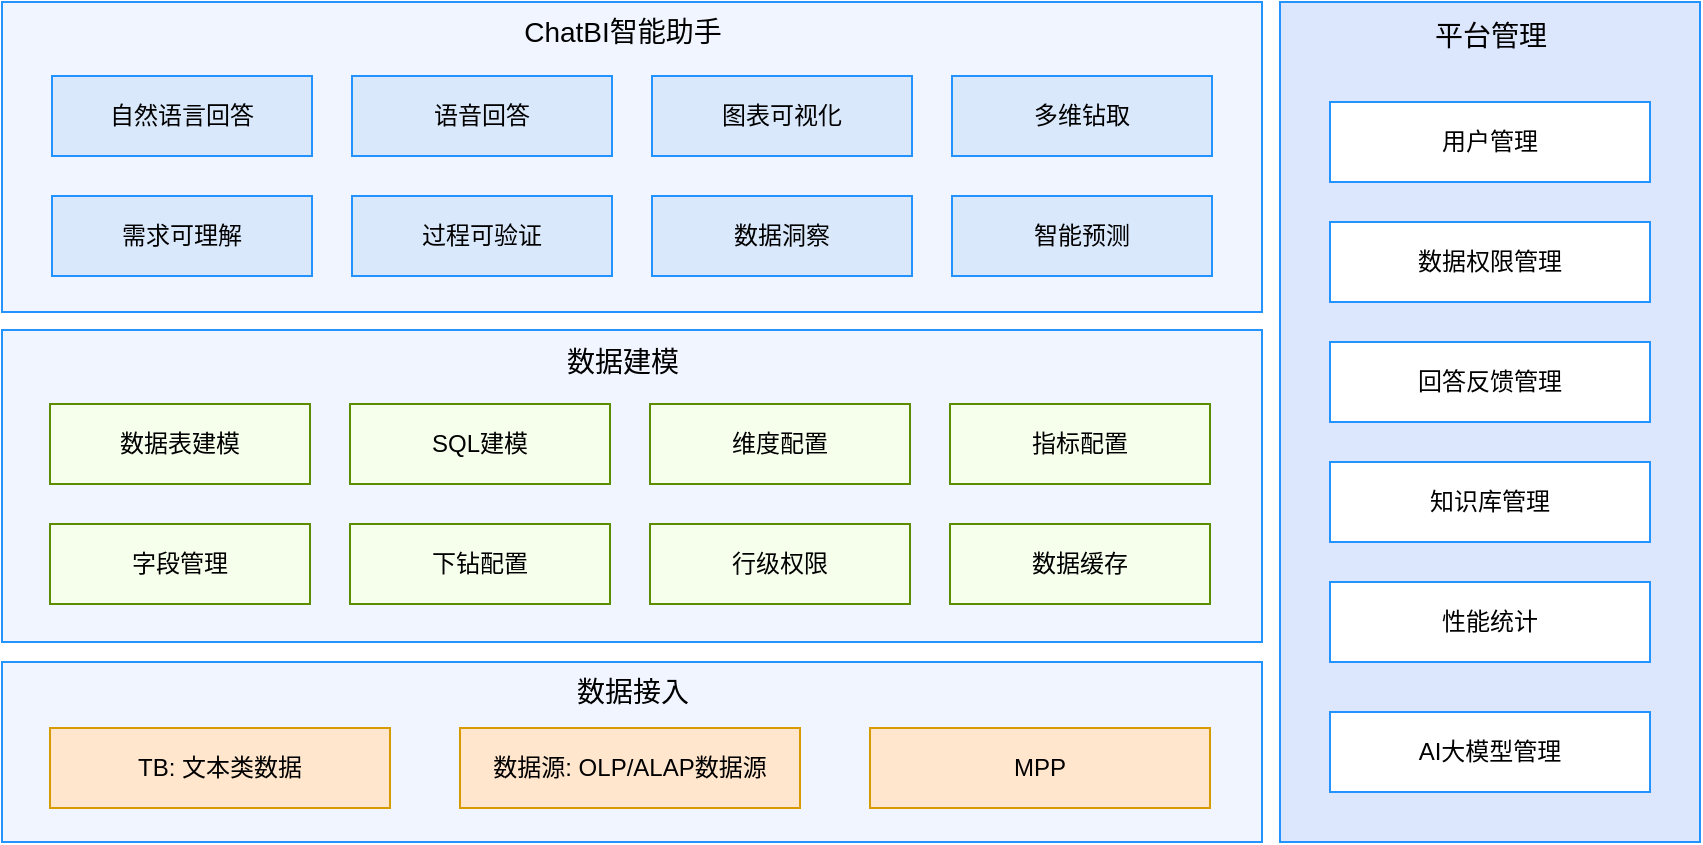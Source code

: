 <mxfile version="26.2.12">
  <diagram name="第 1 页" id="yZY1nADad3AMOkpzknWF">
    <mxGraphModel dx="1012" dy="658" grid="1" gridSize="10" guides="1" tooltips="1" connect="1" arrows="1" fold="1" page="1" pageScale="1" pageWidth="827" pageHeight="1169" math="0" shadow="0">
      <root>
        <mxCell id="0" />
        <mxCell id="1" parent="0" />
        <mxCell id="cma57xoHZA7xU0ZlO4mN-1" value="" style="rounded=0;whiteSpace=wrap;html=1;fillColor=light-dark(#f0f5ff, #496DC6);strokeColor=light-dark(#2493FF,#2493FF);strokeWidth=1;" parent="1" vertex="1">
          <mxGeometry x="50" y="90" width="630" height="155" as="geometry" />
        </mxCell>
        <mxCell id="cma57xoHZA7xU0ZlO4mN-2" value="ChatBI智能助手" style="text;html=1;align=center;verticalAlign=middle;resizable=0;points=[];autosize=1;strokeColor=none;fillColor=none;fontColor=light-dark(#000000, #181414);textShadow=0;labelBackgroundColor=none;fontSize=14;fontStyle=0" parent="1" vertex="1">
          <mxGeometry x="300" y="90" width="120" height="30" as="geometry" />
        </mxCell>
        <mxCell id="cma57xoHZA7xU0ZlO4mN-3" value="自然语言回答" style="rounded=0;whiteSpace=wrap;html=1;strokeColor=light-dark(#2493ff, #5c79a3);fillColor=#dae8fc;" parent="1" vertex="1">
          <mxGeometry x="75" y="127" width="130" height="40" as="geometry" />
        </mxCell>
        <mxCell id="cma57xoHZA7xU0ZlO4mN-4" value="需求可理解" style="rounded=0;whiteSpace=wrap;html=1;glass=0;strokeColor=light-dark(#2493ff, #5c79a3);fillColor=#dae8fc;" parent="1" vertex="1">
          <mxGeometry x="75" y="187" width="130" height="40" as="geometry" />
        </mxCell>
        <mxCell id="cma57xoHZA7xU0ZlO4mN-5" value="语音回答" style="rounded=0;whiteSpace=wrap;html=1;strokeColor=light-dark(#2493ff, #5c79a3);fillColor=#dae8fc;" parent="1" vertex="1">
          <mxGeometry x="225" y="127" width="130" height="40" as="geometry" />
        </mxCell>
        <mxCell id="cma57xoHZA7xU0ZlO4mN-6" value="多维钻取" style="rounded=0;whiteSpace=wrap;html=1;strokeColor=light-dark(#2493ff, #5c79a3);fillColor=#dae8fc;" parent="1" vertex="1">
          <mxGeometry x="525" y="127" width="130" height="40" as="geometry" />
        </mxCell>
        <mxCell id="cma57xoHZA7xU0ZlO4mN-7" value="图表可视化" style="rounded=0;whiteSpace=wrap;html=1;strokeColor=light-dark(#2493ff, #5c79a3);fillColor=#dae8fc;" parent="1" vertex="1">
          <mxGeometry x="375" y="127" width="130" height="40" as="geometry" />
        </mxCell>
        <mxCell id="cma57xoHZA7xU0ZlO4mN-8" value="过程可验证" style="rounded=0;whiteSpace=wrap;html=1;strokeColor=light-dark(#2493ff, #5c79a3);fillColor=#dae8fc;" parent="1" vertex="1">
          <mxGeometry x="225" y="187" width="130" height="40" as="geometry" />
        </mxCell>
        <mxCell id="cma57xoHZA7xU0ZlO4mN-10" value="智能预测" style="rounded=0;whiteSpace=wrap;html=1;strokeColor=light-dark(#2493ff, #5c79a3);fillColor=#dae8fc;" parent="1" vertex="1">
          <mxGeometry x="525" y="187" width="130" height="40" as="geometry" />
        </mxCell>
        <mxCell id="cma57xoHZA7xU0ZlO4mN-11" value="数据洞察" style="rounded=0;whiteSpace=wrap;html=1;strokeColor=light-dark(#2493ff, #5c79a3);fillColor=#dae8fc;" parent="1" vertex="1">
          <mxGeometry x="375" y="187" width="130" height="40" as="geometry" />
        </mxCell>
        <mxCell id="cma57xoHZA7xU0ZlO4mN-13" value="" style="rounded=0;whiteSpace=wrap;html=1;fillColor=light-dark(#f0f5ff, #496dc6);strokeColor=light-dark(#2493FF,#2493FF);strokeWidth=1;gradientColor=none;" parent="1" vertex="1">
          <mxGeometry x="50" y="254" width="630" height="156" as="geometry" />
        </mxCell>
        <mxCell id="cma57xoHZA7xU0ZlO4mN-14" value="数据表建模" style="rounded=0;whiteSpace=wrap;html=1;strokeColor=light-dark(#5b8c01, #ededed);fillColor=light-dark(#F6FFEC,#EDEDED);" parent="1" vertex="1">
          <mxGeometry x="74" y="291" width="130" height="40" as="geometry" />
        </mxCell>
        <mxCell id="cma57xoHZA7xU0ZlO4mN-15" value="数据建模" style="text;html=1;align=center;verticalAlign=middle;resizable=0;points=[];autosize=1;strokeColor=none;fillColor=none;fontSize=14;fontStyle=0;fontColor=#000000;rounded=0;" parent="1" vertex="1">
          <mxGeometry x="320" y="255" width="80" height="30" as="geometry" />
        </mxCell>
        <mxCell id="cma57xoHZA7xU0ZlO4mN-16" value="字段管理" style="rounded=0;whiteSpace=wrap;html=1;strokeColor=light-dark(#5b8c01, #ededed);fillColor=light-dark(#F6FFEC,#EDEDED);" parent="1" vertex="1">
          <mxGeometry x="74" y="351" width="130" height="40" as="geometry" />
        </mxCell>
        <mxCell id="cma57xoHZA7xU0ZlO4mN-17" value="指标配置" style="rounded=0;whiteSpace=wrap;html=1;strokeColor=light-dark(#5b8c01, #ededed);fillColor=light-dark(#F6FFEC,#EDEDED);" parent="1" vertex="1">
          <mxGeometry x="524" y="291" width="130" height="40" as="geometry" />
        </mxCell>
        <mxCell id="cma57xoHZA7xU0ZlO4mN-18" value="维度配置" style="rounded=0;whiteSpace=wrap;html=1;strokeColor=light-dark(#5b8c01, #ededed);fillColor=light-dark(#F6FFEC,#EDEDED);" parent="1" vertex="1">
          <mxGeometry x="374" y="291" width="130" height="40" as="geometry" />
        </mxCell>
        <mxCell id="cma57xoHZA7xU0ZlO4mN-19" value="SQL建模" style="rounded=0;whiteSpace=wrap;html=1;strokeColor=light-dark(#5b8c01, #ededed);gradientColor=none;strokeWidth=1;fillColor=light-dark(#F6FFEC,#EDEDED);" parent="1" vertex="1">
          <mxGeometry x="224" y="291" width="130" height="40" as="geometry" />
        </mxCell>
        <mxCell id="cma57xoHZA7xU0ZlO4mN-20" value="行级权限" style="rounded=0;whiteSpace=wrap;html=1;strokeColor=light-dark(#5b8c01, #ededed);fillColor=light-dark(#F6FFEC,#EDEDED);" parent="1" vertex="1">
          <mxGeometry x="374" y="351" width="130" height="40" as="geometry" />
        </mxCell>
        <mxCell id="cma57xoHZA7xU0ZlO4mN-21" value="下钻配置" style="rounded=0;whiteSpace=wrap;html=1;strokeColor=light-dark(#5b8c01, #ededed);fillColor=light-dark(#F6FFEC,#EDEDED);" parent="1" vertex="1">
          <mxGeometry x="224" y="351" width="130" height="40" as="geometry" />
        </mxCell>
        <mxCell id="cma57xoHZA7xU0ZlO4mN-22" value="数据缓存" style="rounded=0;whiteSpace=wrap;html=1;strokeColor=light-dark(#5b8c01, #ededed);fillColor=light-dark(#F6FFEC,#EDEDED);" parent="1" vertex="1">
          <mxGeometry x="524" y="351" width="130" height="40" as="geometry" />
        </mxCell>
        <mxCell id="cma57xoHZA7xU0ZlO4mN-24" value="" style="rounded=0;whiteSpace=wrap;html=1;fillColor=light-dark(#f0f5ff, #ededed);strokeColor=light-dark(#2493FF,#2493FF);strokeWidth=1;" parent="1" vertex="1">
          <mxGeometry x="50" y="420" width="630" height="90" as="geometry" />
        </mxCell>
        <mxCell id="cma57xoHZA7xU0ZlO4mN-25" value="数据接入" style="text;html=1;align=center;verticalAlign=middle;resizable=0;points=[];autosize=1;strokeColor=none;fillColor=none;fontColor=light-dark(#000000, #121212);fontStyle=0;fontSize=14;rounded=0;" parent="1" vertex="1">
          <mxGeometry x="325" y="420" width="80" height="30" as="geometry" />
        </mxCell>
        <mxCell id="cma57xoHZA7xU0ZlO4mN-27" value="TB: 文本类数据" style="rounded=0;whiteSpace=wrap;html=1;fillColor=#ffe6cc;strokeColor=#d79b00;" parent="1" vertex="1">
          <mxGeometry x="74" y="453" width="170" height="40" as="geometry" />
        </mxCell>
        <mxCell id="cma57xoHZA7xU0ZlO4mN-30" value="数据源: OLP/ALAP数据源" style="rounded=0;whiteSpace=wrap;html=1;fillColor=#ffe6cc;strokeColor=#d79b00;" parent="1" vertex="1">
          <mxGeometry x="279" y="453" width="170" height="40" as="geometry" />
        </mxCell>
        <mxCell id="cma57xoHZA7xU0ZlO4mN-31" value="MPP" style="rounded=0;whiteSpace=wrap;html=1;fillColor=#ffe6cc;strokeColor=#d79b00;" parent="1" vertex="1">
          <mxGeometry x="484" y="453" width="170" height="40" as="geometry" />
        </mxCell>
        <mxCell id="cma57xoHZA7xU0ZlO4mN-32" value="" style="rounded=0;whiteSpace=wrap;html=1;fillColor=light-dark(#dce6fc, #ededed);strokeColor=light-dark(#2493FF,#2493FF);textShadow=1;strokeWidth=1;gradientColor=none;" parent="1" vertex="1">
          <mxGeometry x="689" y="90" width="210" height="420" as="geometry" />
        </mxCell>
        <mxCell id="cma57xoHZA7xU0ZlO4mN-33" value="用户管理" style="rounded=0;whiteSpace=wrap;html=1;strokeColor=light-dark(#2493FF,#2493FF);" parent="1" vertex="1">
          <mxGeometry x="714" y="140" width="160" height="40" as="geometry" />
        </mxCell>
        <mxCell id="cma57xoHZA7xU0ZlO4mN-34" value="AI大模型管理" style="rounded=0;whiteSpace=wrap;html=1;strokeColor=light-dark(#2493FF,#2493FF);" parent="1" vertex="1">
          <mxGeometry x="714" y="445" width="160" height="40" as="geometry" />
        </mxCell>
        <mxCell id="cma57xoHZA7xU0ZlO4mN-35" value="性能统计" style="rounded=0;whiteSpace=wrap;html=1;strokeColor=light-dark(#2493FF,#2493FF);" parent="1" vertex="1">
          <mxGeometry x="714" y="380" width="160" height="40" as="geometry" />
        </mxCell>
        <mxCell id="cma57xoHZA7xU0ZlO4mN-36" value="知识库管理" style="rounded=0;whiteSpace=wrap;html=1;strokeColor=light-dark(#2493FF,#2493FF);" parent="1" vertex="1">
          <mxGeometry x="714" y="320" width="160" height="40" as="geometry" />
        </mxCell>
        <mxCell id="cma57xoHZA7xU0ZlO4mN-37" value="回答反馈管理" style="rounded=0;whiteSpace=wrap;html=1;strokeColor=light-dark(#2493FF,#2493FF);" parent="1" vertex="1">
          <mxGeometry x="714" y="260" width="160" height="40" as="geometry" />
        </mxCell>
        <mxCell id="cma57xoHZA7xU0ZlO4mN-38" value="数据权限管理" style="rounded=0;whiteSpace=wrap;html=1;strokeColor=light-dark(#2493FF,#2493FF);" parent="1" vertex="1">
          <mxGeometry x="714" y="200" width="160" height="40" as="geometry" />
        </mxCell>
        <mxCell id="cma57xoHZA7xU0ZlO4mN-41" value="平台管理" style="text;html=1;align=center;verticalAlign=middle;resizable=0;points=[];autosize=1;strokeColor=none;fillColor=none;fontColor=light-dark(#000000, #121212);fontStyle=0;fontSize=14;rounded=0;" parent="1" vertex="1">
          <mxGeometry x="754" y="92" width="80" height="30" as="geometry" />
        </mxCell>
      </root>
    </mxGraphModel>
  </diagram>
</mxfile>
